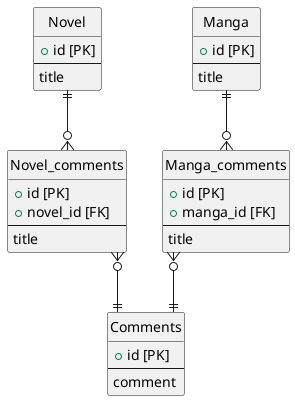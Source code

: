 ' - 交差テーブルを作成する

@startuml

hide circle
skinparam linetype ortho

entity Novel {
  + id [PK]
  --
  title
}

entity Novel_comments {
  + id [PK]
  + novel_id [FK]
  --
  title
}

entity Manga {
  + id [PK]
  --
  title
}

entity Manga_comments {
  + id [PK]
  + manga_id [FK]
  --
  title
}

entity Comments {
  + id [PK]
  --
  comment
}

Novel ||--o{ Novel_comments
Manga ||--o{ Manga_comments
Comments ||-up-o{ Novel_comments
Comments ||-up-o{ Manga_comments

@enduml